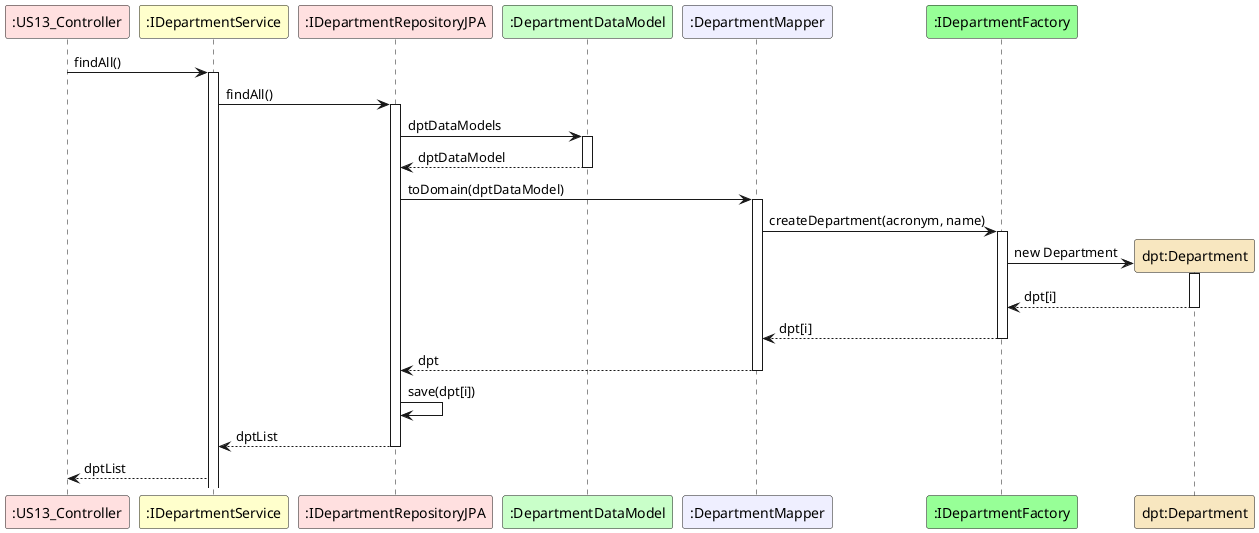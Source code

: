 @startuml
participant ":US13_Controller" as controller #implementation
participant ":IDepartmentService" as IdptService #business
participant ":IDepartmentRepositoryJPA" as IdptRepoJPA #implementation
participant ":DepartmentDataModel" as dptDataModel #technology
participant ":DepartmentMapper" as dptMapper #motivation
participant ":IDepartmentFactory" as dptFactory #physical
participant "dpt:Department" as dpt #strategy


controller -> IdptService : findAll()
activate IdptService
IdptService -> IdptRepoJPA : findAll()
activate IdptRepoJPA
IdptRepoJPA -> dptDataModel : dptDataModels
activate dptDataModel
dptDataModel --> IdptRepoJPA : dptDataModel
deactivate dptDataModel
IdptRepoJPA -> dptMapper : toDomain(dptDataModel)
activate dptMapper
dptMapper -> dptFactory : createDepartment(acronym, name)
activate dptFactory
dptFactory -> dpt** : new Department
activate dpt
dpt --> dptFactory : dpt[i]
deactivate dpt
dptFactory --> dptMapper : dpt[i]
deactivate dptFactory
dptMapper --> IdptRepoJPA : dpt
deactivate dptMapper
IdptRepoJPA -> IdptRepoJPA : save(dpt[i])
IdptRepoJPA --> IdptService : dptList
deactivate IdptRepoJPA
IdptService --> controller : dptList
@enduml